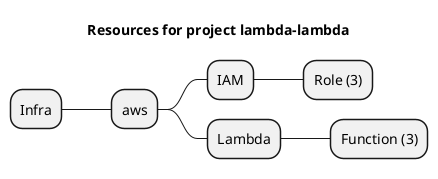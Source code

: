 @startmindmap
title Resources for project lambda-lambda
skinparam monochrome true
+ Infra
++ aws
+++ IAM
++++ Role (3)
+++ Lambda
++++ Function (3)
@endmindmap